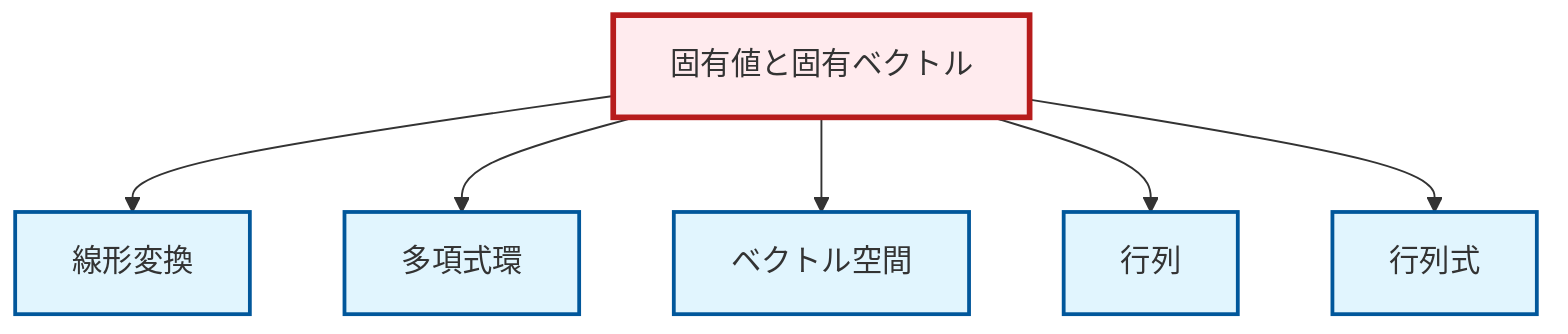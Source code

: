 graph TD
    classDef definition fill:#e1f5fe,stroke:#01579b,stroke-width:2px
    classDef theorem fill:#f3e5f5,stroke:#4a148c,stroke-width:2px
    classDef axiom fill:#fff3e0,stroke:#e65100,stroke-width:2px
    classDef example fill:#e8f5e9,stroke:#1b5e20,stroke-width:2px
    classDef current fill:#ffebee,stroke:#b71c1c,stroke-width:3px
    def-linear-transformation["線形変換"]:::definition
    def-matrix["行列"]:::definition
    def-vector-space["ベクトル空間"]:::definition
    def-determinant["行列式"]:::definition
    def-eigenvalue-eigenvector["固有値と固有ベクトル"]:::definition
    def-polynomial-ring["多項式環"]:::definition
    def-eigenvalue-eigenvector --> def-linear-transformation
    def-eigenvalue-eigenvector --> def-polynomial-ring
    def-eigenvalue-eigenvector --> def-vector-space
    def-eigenvalue-eigenvector --> def-matrix
    def-eigenvalue-eigenvector --> def-determinant
    class def-eigenvalue-eigenvector current